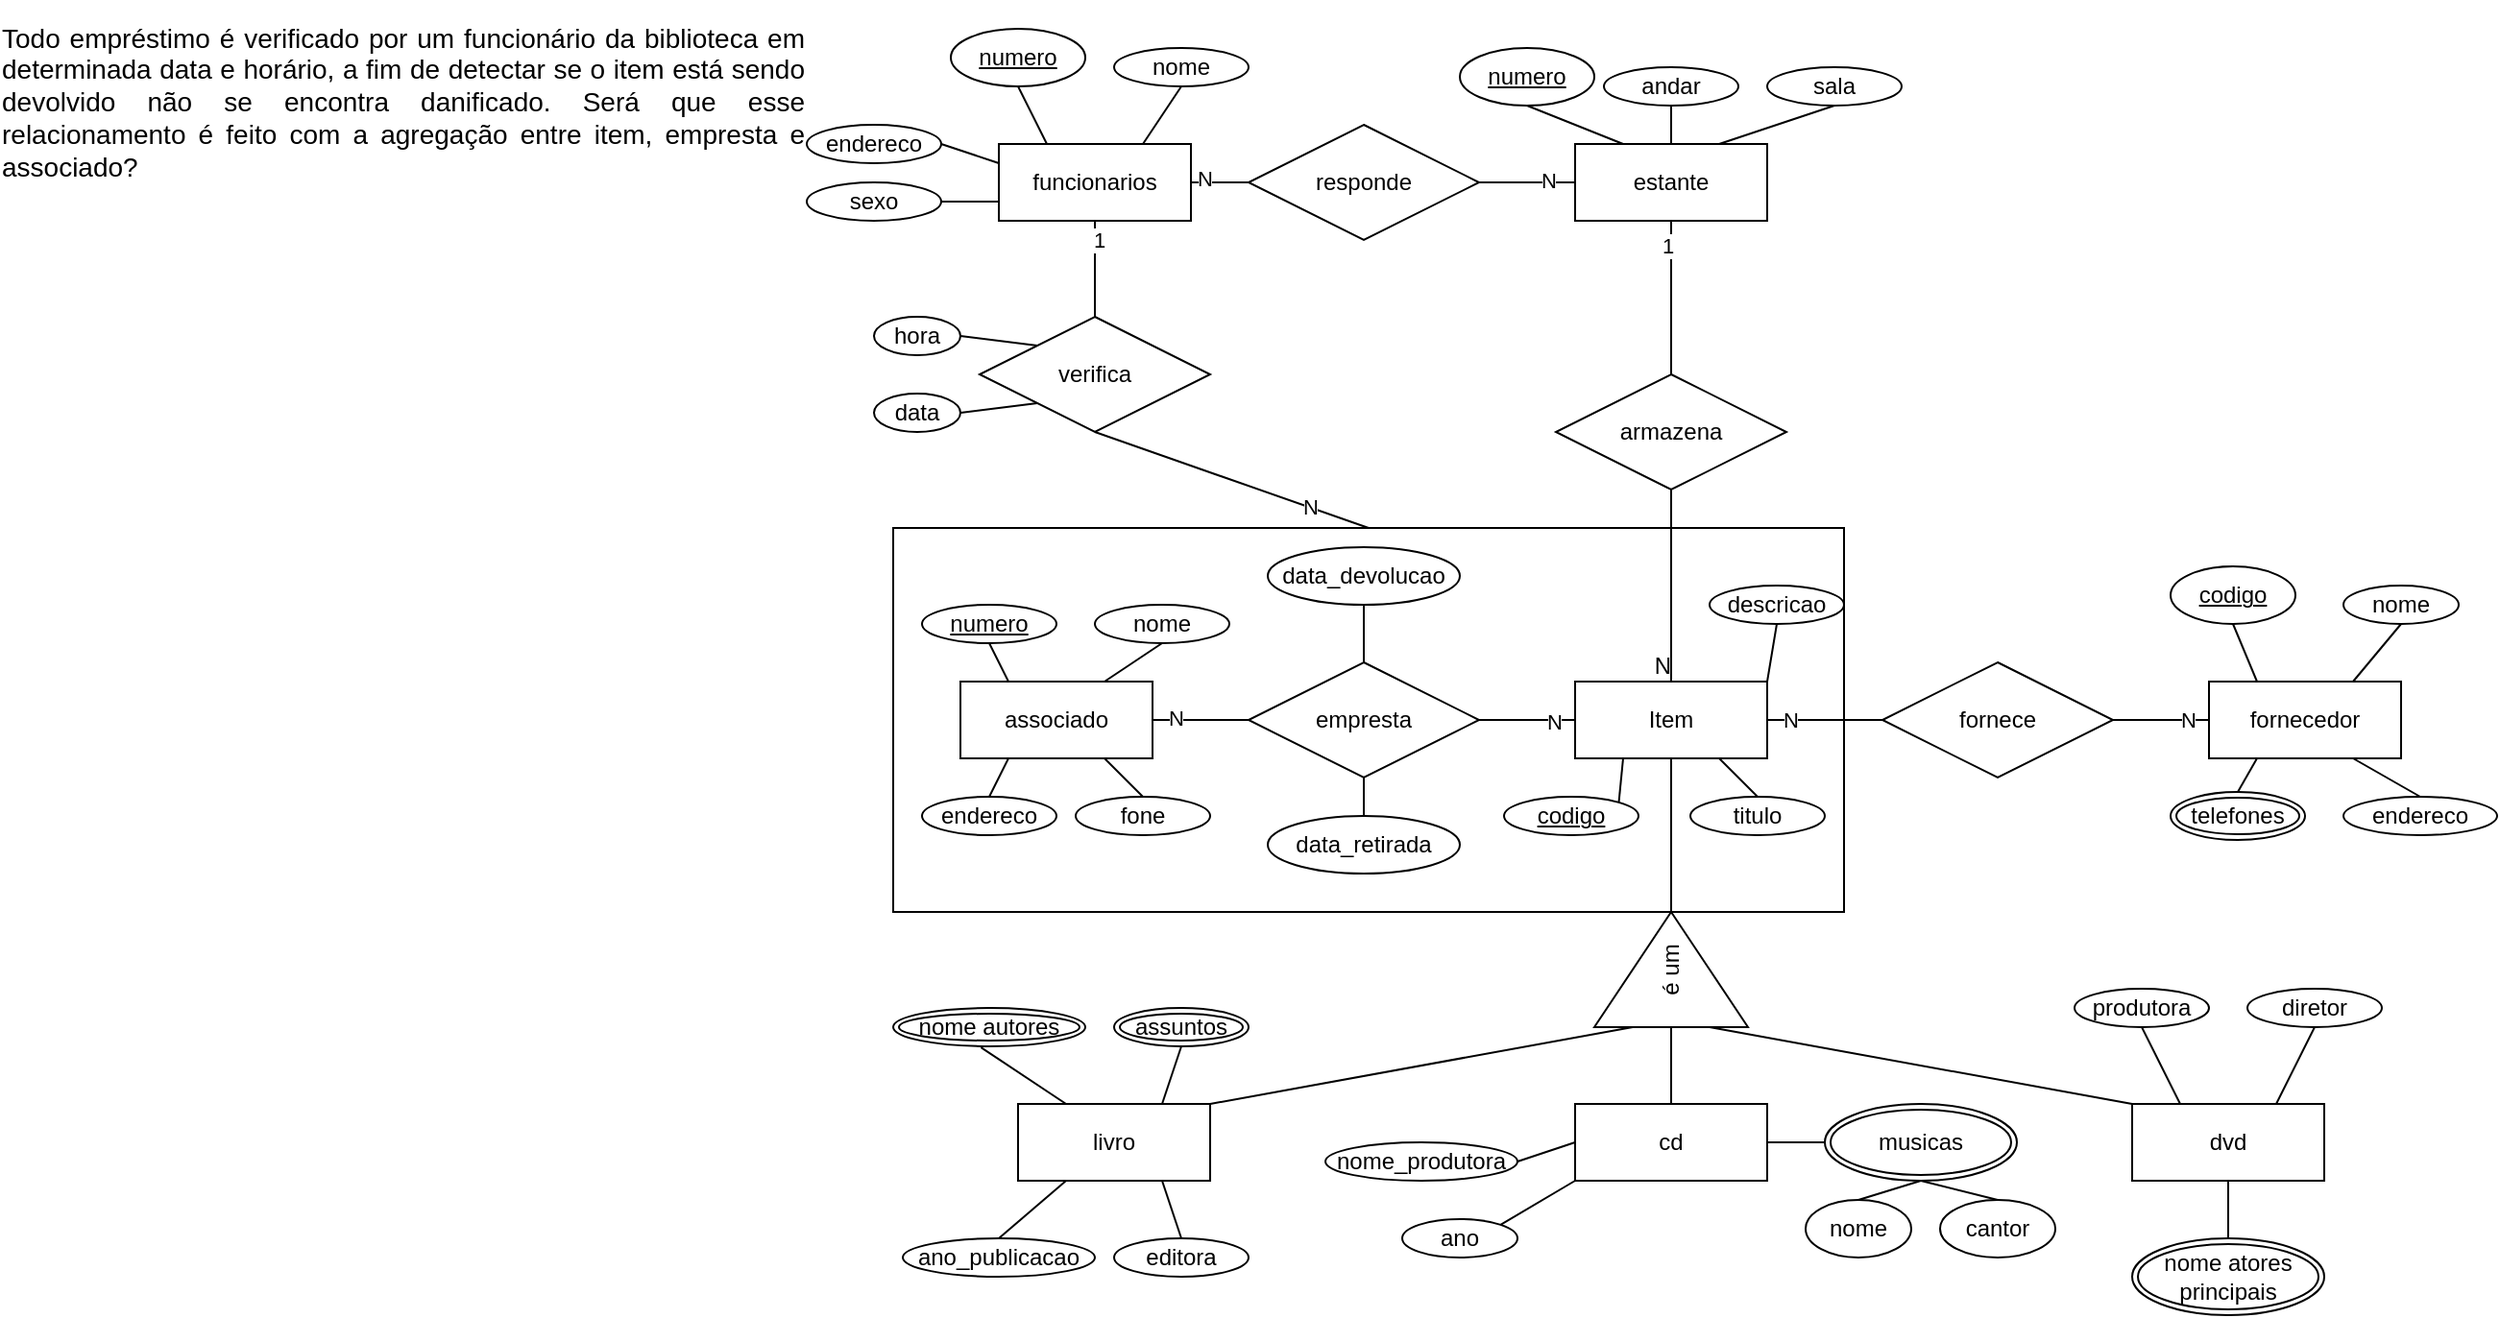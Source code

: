 <mxfile version="17.4.5" type="device"><diagram id="cQAyTQDAfZeIrpOZs2c7" name="Page-1"><mxGraphModel dx="2271" dy="829" grid="1" gridSize="10" guides="1" tooltips="1" connect="1" arrows="1" fold="1" page="1" pageScale="1" pageWidth="850" pageHeight="1100" math="0" shadow="0"><root><mxCell id="0"/><mxCell id="1" parent="0"/><mxCell id="fbns9sJgBSn5Jk-Y1qJz-1" value="" style="rounded=0;whiteSpace=wrap;html=1;" vertex="1" parent="1"><mxGeometry x="-15" y="290" width="495" height="200" as="geometry"/></mxCell><mxCell id="7gH7NOUDw6KRt8-iW7Jw-1" value="&lt;div&gt;Item&lt;/div&gt;" style="whiteSpace=wrap;html=1;align=center;" parent="1" vertex="1"><mxGeometry x="340" y="370" width="100" height="40" as="geometry"/></mxCell><mxCell id="7gH7NOUDw6KRt8-iW7Jw-2" value="é um" style="triangle;whiteSpace=wrap;html=1;rotation=-90;textDirection=ltr;fontSize=12;" parent="1" vertex="1"><mxGeometry x="360" y="480" width="60" height="80" as="geometry"/></mxCell><mxCell id="7gH7NOUDw6KRt8-iW7Jw-3" value="cd" style="whiteSpace=wrap;html=1;align=center;" parent="1" vertex="1"><mxGeometry x="340" y="590" width="100" height="40" as="geometry"/></mxCell><mxCell id="7gH7NOUDw6KRt8-iW7Jw-4" value="livro" style="whiteSpace=wrap;html=1;align=center;" parent="1" vertex="1"><mxGeometry x="50" y="590" width="100" height="40" as="geometry"/></mxCell><mxCell id="7gH7NOUDw6KRt8-iW7Jw-5" value="dvd" style="whiteSpace=wrap;html=1;align=center;" parent="1" vertex="1"><mxGeometry x="630" y="590" width="100" height="40" as="geometry"/></mxCell><mxCell id="7gH7NOUDw6KRt8-iW7Jw-6" value="codigo" style="ellipse;whiteSpace=wrap;html=1;align=center;fontStyle=4;" parent="1" vertex="1"><mxGeometry x="303" y="430" width="70" height="20" as="geometry"/></mxCell><mxCell id="7gH7NOUDw6KRt8-iW7Jw-7" value="titulo" style="ellipse;whiteSpace=wrap;html=1;align=center;" parent="1" vertex="1"><mxGeometry x="400" y="430" width="70" height="20" as="geometry"/></mxCell><mxCell id="7gH7NOUDw6KRt8-iW7Jw-8" value="descricao" style="ellipse;whiteSpace=wrap;html=1;align=center;" parent="1" vertex="1"><mxGeometry x="410" y="320" width="70" height="20" as="geometry"/></mxCell><mxCell id="7gH7NOUDw6KRt8-iW7Jw-9" value="" style="endArrow=none;html=1;rounded=0;exitX=1;exitY=0;exitDx=0;exitDy=0;entryX=0.25;entryY=1;entryDx=0;entryDy=0;" parent="1" source="7gH7NOUDw6KRt8-iW7Jw-6" target="7gH7NOUDw6KRt8-iW7Jw-1" edge="1"><mxGeometry relative="1" as="geometry"><mxPoint x="340" y="570" as="sourcePoint"/><mxPoint x="500" y="570" as="targetPoint"/></mxGeometry></mxCell><mxCell id="7gH7NOUDw6KRt8-iW7Jw-10" value="" style="endArrow=none;html=1;rounded=0;exitX=0.5;exitY=0;exitDx=0;exitDy=0;entryX=0.75;entryY=1;entryDx=0;entryDy=0;" parent="1" source="7gH7NOUDw6KRt8-iW7Jw-7" target="7gH7NOUDw6KRt8-iW7Jw-1" edge="1"><mxGeometry relative="1" as="geometry"><mxPoint x="290" y="350" as="sourcePoint"/><mxPoint x="375" y="380" as="targetPoint"/></mxGeometry></mxCell><mxCell id="7gH7NOUDw6KRt8-iW7Jw-11" value="" style="endArrow=none;html=1;rounded=0;exitX=0.5;exitY=1;exitDx=0;exitDy=0;entryX=1;entryY=0;entryDx=0;entryDy=0;" parent="1" source="7gH7NOUDw6KRt8-iW7Jw-8" target="7gH7NOUDw6KRt8-iW7Jw-1" edge="1"><mxGeometry relative="1" as="geometry"><mxPoint x="300" y="360" as="sourcePoint"/><mxPoint x="385" y="390" as="targetPoint"/></mxGeometry></mxCell><mxCell id="7gH7NOUDw6KRt8-iW7Jw-12" value="" style="endArrow=none;html=1;rounded=0;exitX=0.5;exitY=1;exitDx=0;exitDy=0;entryX=1;entryY=0.5;entryDx=0;entryDy=0;" parent="1" source="7gH7NOUDw6KRt8-iW7Jw-1" target="7gH7NOUDw6KRt8-iW7Jw-2" edge="1"><mxGeometry relative="1" as="geometry"><mxPoint x="340" y="610" as="sourcePoint"/><mxPoint x="500" y="610" as="targetPoint"/></mxGeometry></mxCell><mxCell id="7gH7NOUDw6KRt8-iW7Jw-13" value="" style="endArrow=none;html=1;rounded=0;exitX=1;exitY=0;exitDx=0;exitDy=0;entryX=0;entryY=0.25;entryDx=0;entryDy=0;" parent="1" source="7gH7NOUDw6KRt8-iW7Jw-4" target="7gH7NOUDw6KRt8-iW7Jw-2" edge="1"><mxGeometry relative="1" as="geometry"><mxPoint x="310" y="410" as="sourcePoint"/><mxPoint x="395" y="440" as="targetPoint"/></mxGeometry></mxCell><mxCell id="7gH7NOUDw6KRt8-iW7Jw-14" value="" style="endArrow=none;html=1;rounded=0;exitX=0.5;exitY=0;exitDx=0;exitDy=0;entryX=0;entryY=0.5;entryDx=0;entryDy=0;" parent="1" source="7gH7NOUDw6KRt8-iW7Jw-3" target="7gH7NOUDw6KRt8-iW7Jw-2" edge="1"><mxGeometry relative="1" as="geometry"><mxPoint x="320" y="420" as="sourcePoint"/><mxPoint x="405" y="450" as="targetPoint"/></mxGeometry></mxCell><mxCell id="7gH7NOUDw6KRt8-iW7Jw-15" value="" style="endArrow=none;html=1;rounded=0;exitX=0;exitY=0;exitDx=0;exitDy=0;entryX=0;entryY=0.75;entryDx=0;entryDy=0;" parent="1" source="7gH7NOUDw6KRt8-iW7Jw-5" target="7gH7NOUDw6KRt8-iW7Jw-2" edge="1"><mxGeometry relative="1" as="geometry"><mxPoint x="330" y="430" as="sourcePoint"/><mxPoint x="415" y="460" as="targetPoint"/></mxGeometry></mxCell><mxCell id="7gH7NOUDw6KRt8-iW7Jw-17" value="ano_publicacao" style="ellipse;whiteSpace=wrap;html=1;align=center;" parent="1" vertex="1"><mxGeometry x="-10" y="660" width="100" height="20" as="geometry"/></mxCell><mxCell id="7gH7NOUDw6KRt8-iW7Jw-19" value="editora" style="ellipse;whiteSpace=wrap;html=1;align=center;" parent="1" vertex="1"><mxGeometry x="100" y="660" width="70" height="20" as="geometry"/></mxCell><mxCell id="7gH7NOUDw6KRt8-iW7Jw-20" value="" style="endArrow=none;html=1;rounded=0;exitX=0.457;exitY=1.028;exitDx=0;exitDy=0;entryX=0.25;entryY=0;entryDx=0;entryDy=0;exitPerimeter=0;" parent="1" source="fbns9sJgBSn5Jk-Y1qJz-5" target="7gH7NOUDw6KRt8-iW7Jw-4" edge="1"><mxGeometry relative="1" as="geometry"><mxPoint x="40" y="560" as="sourcePoint"/><mxPoint x="500" y="660" as="targetPoint"/></mxGeometry></mxCell><mxCell id="7gH7NOUDw6KRt8-iW7Jw-21" value="" style="endArrow=none;html=1;rounded=0;exitX=0.75;exitY=0;exitDx=0;exitDy=0;entryX=0.5;entryY=1;entryDx=0;entryDy=0;" parent="1" source="7gH7NOUDw6KRt8-iW7Jw-4" target="fbns9sJgBSn5Jk-Y1qJz-4" edge="1"><mxGeometry relative="1" as="geometry"><mxPoint x="50" y="550" as="sourcePoint"/><mxPoint x="135" y="560" as="targetPoint"/></mxGeometry></mxCell><mxCell id="7gH7NOUDw6KRt8-iW7Jw-22" value="" style="endArrow=none;html=1;rounded=0;exitX=0.25;exitY=1;exitDx=0;exitDy=0;entryX=0.5;entryY=0;entryDx=0;entryDy=0;" parent="1" source="7gH7NOUDw6KRt8-iW7Jw-4" target="7gH7NOUDw6KRt8-iW7Jw-17" edge="1"><mxGeometry relative="1" as="geometry"><mxPoint x="135" y="600" as="sourcePoint"/><mxPoint x="160" y="550" as="targetPoint"/></mxGeometry></mxCell><mxCell id="7gH7NOUDw6KRt8-iW7Jw-23" value="" style="endArrow=none;html=1;rounded=0;exitX=0.75;exitY=1;exitDx=0;exitDy=0;entryX=0.5;entryY=0;entryDx=0;entryDy=0;" parent="1" source="7gH7NOUDw6KRt8-iW7Jw-4" target="7gH7NOUDw6KRt8-iW7Jw-19" edge="1"><mxGeometry relative="1" as="geometry"><mxPoint x="85" y="640" as="sourcePoint"/><mxPoint x="50" y="670" as="targetPoint"/></mxGeometry></mxCell><mxCell id="7gH7NOUDw6KRt8-iW7Jw-24" value="nome_produtora" style="ellipse;whiteSpace=wrap;html=1;align=center;" parent="1" vertex="1"><mxGeometry x="210" y="610" width="100" height="20" as="geometry"/></mxCell><mxCell id="7gH7NOUDw6KRt8-iW7Jw-25" value="ano" style="ellipse;whiteSpace=wrap;html=1;align=center;" parent="1" vertex="1"><mxGeometry x="250" y="650" width="60" height="20" as="geometry"/></mxCell><mxCell id="7gH7NOUDw6KRt8-iW7Jw-26" value="musicas" style="ellipse;shape=doubleEllipse;margin=3;whiteSpace=wrap;html=1;align=center;" parent="1" vertex="1"><mxGeometry x="470" y="590" width="100" height="40" as="geometry"/></mxCell><mxCell id="7gH7NOUDw6KRt8-iW7Jw-27" value="" style="endArrow=none;html=1;rounded=0;exitX=1;exitY=0.5;exitDx=0;exitDy=0;entryX=0;entryY=0.5;entryDx=0;entryDy=0;" parent="1" source="7gH7NOUDw6KRt8-iW7Jw-24" target="7gH7NOUDw6KRt8-iW7Jw-3" edge="1"><mxGeometry relative="1" as="geometry"><mxPoint x="340" y="660" as="sourcePoint"/><mxPoint x="500" y="660" as="targetPoint"/></mxGeometry></mxCell><mxCell id="7gH7NOUDw6KRt8-iW7Jw-28" value="" style="endArrow=none;html=1;rounded=0;exitX=1;exitY=0.5;exitDx=0;exitDy=0;entryX=0;entryY=0.5;entryDx=0;entryDy=0;" parent="1" source="7gH7NOUDw6KRt8-iW7Jw-3" target="7gH7NOUDw6KRt8-iW7Jw-26" edge="1"><mxGeometry relative="1" as="geometry"><mxPoint x="320" y="620" as="sourcePoint"/><mxPoint x="350" y="620" as="targetPoint"/></mxGeometry></mxCell><mxCell id="7gH7NOUDw6KRt8-iW7Jw-29" value="" style="endArrow=none;html=1;rounded=0;exitX=1;exitY=0;exitDx=0;exitDy=0;entryX=0;entryY=1;entryDx=0;entryDy=0;" parent="1" source="7gH7NOUDw6KRt8-iW7Jw-25" target="7gH7NOUDw6KRt8-iW7Jw-3" edge="1"><mxGeometry relative="1" as="geometry"><mxPoint x="330" y="630" as="sourcePoint"/><mxPoint x="360" y="630" as="targetPoint"/></mxGeometry></mxCell><mxCell id="7gH7NOUDw6KRt8-iW7Jw-30" value="produtora" style="ellipse;whiteSpace=wrap;html=1;align=center;" parent="1" vertex="1"><mxGeometry x="600" y="530" width="70" height="20" as="geometry"/></mxCell><mxCell id="7gH7NOUDw6KRt8-iW7Jw-31" value="diretor" style="ellipse;whiteSpace=wrap;html=1;align=center;" parent="1" vertex="1"><mxGeometry x="690" y="530" width="70" height="20" as="geometry"/></mxCell><mxCell id="7gH7NOUDw6KRt8-iW7Jw-33" value="" style="endArrow=none;html=1;rounded=0;exitX=0.5;exitY=1;exitDx=0;exitDy=0;entryX=0.5;entryY=0;entryDx=0;entryDy=0;" parent="1" source="7gH7NOUDw6KRt8-iW7Jw-5" target="fbns9sJgBSn5Jk-Y1qJz-6" edge="1"><mxGeometry relative="1" as="geometry"><mxPoint x="570" y="679.5" as="sourcePoint"/><mxPoint x="725" y="660" as="targetPoint"/></mxGeometry></mxCell><mxCell id="7gH7NOUDw6KRt8-iW7Jw-34" value="" style="endArrow=none;html=1;rounded=0;exitX=0.5;exitY=1;exitDx=0;exitDy=0;entryX=0.25;entryY=0;entryDx=0;entryDy=0;" parent="1" source="7gH7NOUDw6KRt8-iW7Jw-30" target="7gH7NOUDw6KRt8-iW7Jw-5" edge="1"><mxGeometry relative="1" as="geometry"><mxPoint x="650" y="570" as="sourcePoint"/><mxPoint x="680" y="570" as="targetPoint"/></mxGeometry></mxCell><mxCell id="7gH7NOUDw6KRt8-iW7Jw-35" value="" style="endArrow=none;html=1;rounded=0;exitX=0.5;exitY=1;exitDx=0;exitDy=0;entryX=0.75;entryY=0;entryDx=0;entryDy=0;" parent="1" source="7gH7NOUDw6KRt8-iW7Jw-31" target="7gH7NOUDw6KRt8-iW7Jw-5" edge="1"><mxGeometry relative="1" as="geometry"><mxPoint x="630" y="560" as="sourcePoint"/><mxPoint x="665" y="600" as="targetPoint"/></mxGeometry></mxCell><mxCell id="7gH7NOUDw6KRt8-iW7Jw-36" value="nome" style="ellipse;whiteSpace=wrap;html=1;align=center;" parent="1" vertex="1"><mxGeometry x="460" y="640" width="55" height="30" as="geometry"/></mxCell><mxCell id="7gH7NOUDw6KRt8-iW7Jw-37" value="cantor" style="ellipse;whiteSpace=wrap;html=1;align=center;" parent="1" vertex="1"><mxGeometry x="530" y="640" width="60" height="30" as="geometry"/></mxCell><mxCell id="7gH7NOUDw6KRt8-iW7Jw-39" value="" style="endArrow=none;html=1;rounded=0;exitX=0.5;exitY=1;exitDx=0;exitDy=0;entryX=0.5;entryY=0;entryDx=0;entryDy=0;" parent="1" source="7gH7NOUDw6KRt8-iW7Jw-26" target="7gH7NOUDw6KRt8-iW7Jw-36" edge="1"><mxGeometry relative="1" as="geometry"><mxPoint x="420" y="659" as="sourcePoint"/><mxPoint x="450" y="659" as="targetPoint"/></mxGeometry></mxCell><mxCell id="7gH7NOUDw6KRt8-iW7Jw-40" value="" style="endArrow=none;html=1;rounded=0;exitX=0.5;exitY=0;exitDx=0;exitDy=0;entryX=0.5;entryY=1;entryDx=0;entryDy=0;" parent="1" source="7gH7NOUDw6KRt8-iW7Jw-37" target="7gH7NOUDw6KRt8-iW7Jw-26" edge="1"><mxGeometry relative="1" as="geometry"><mxPoint x="460" y="630" as="sourcePoint"/><mxPoint x="600" y="620" as="targetPoint"/></mxGeometry></mxCell><mxCell id="7gH7NOUDw6KRt8-iW7Jw-41" value="fornecedor" style="whiteSpace=wrap;html=1;align=center;" parent="1" vertex="1"><mxGeometry x="670" y="370" width="100" height="40" as="geometry"/></mxCell><mxCell id="7gH7NOUDw6KRt8-iW7Jw-42" value="fornece" style="shape=rhombus;perimeter=rhombusPerimeter;whiteSpace=wrap;html=1;align=center;" parent="1" vertex="1"><mxGeometry x="500" y="360" width="120" height="60" as="geometry"/></mxCell><mxCell id="7gH7NOUDw6KRt8-iW7Jw-45" value="endereco" style="ellipse;whiteSpace=wrap;html=1;align=center;" parent="1" vertex="1"><mxGeometry x="740" y="430" width="80" height="20" as="geometry"/></mxCell><mxCell id="7gH7NOUDw6KRt8-iW7Jw-46" value="nome" style="ellipse;whiteSpace=wrap;html=1;align=center;" parent="1" vertex="1"><mxGeometry x="740" y="320" width="60" height="20" as="geometry"/></mxCell><mxCell id="7gH7NOUDw6KRt8-iW7Jw-47" value="" style="endArrow=none;html=1;rounded=0;entryX=0;entryY=0.5;entryDx=0;entryDy=0;exitX=1;exitY=0.5;exitDx=0;exitDy=0;" parent="1" source="7gH7NOUDw6KRt8-iW7Jw-1" target="7gH7NOUDw6KRt8-iW7Jw-42" edge="1"><mxGeometry relative="1" as="geometry"><mxPoint x="340" y="550" as="sourcePoint"/><mxPoint x="500" y="550" as="targetPoint"/></mxGeometry></mxCell><mxCell id="fbns9sJgBSn5Jk-Y1qJz-15" value="N" style="edgeLabel;html=1;align=center;verticalAlign=middle;resizable=0;points=[];" vertex="1" connectable="0" parent="7gH7NOUDw6KRt8-iW7Jw-47"><mxGeometry x="-0.609" relative="1" as="geometry"><mxPoint as="offset"/></mxGeometry></mxCell><mxCell id="7gH7NOUDw6KRt8-iW7Jw-48" value="" style="endArrow=none;html=1;rounded=0;entryX=0;entryY=0.5;entryDx=0;entryDy=0;exitX=1;exitY=0.5;exitDx=0;exitDy=0;" parent="1" source="7gH7NOUDw6KRt8-iW7Jw-42" target="7gH7NOUDw6KRt8-iW7Jw-41" edge="1"><mxGeometry relative="1" as="geometry"><mxPoint x="630" y="390" as="sourcePoint"/><mxPoint x="520" y="400" as="targetPoint"/></mxGeometry></mxCell><mxCell id="fbns9sJgBSn5Jk-Y1qJz-16" value="N" style="edgeLabel;html=1;align=center;verticalAlign=middle;resizable=0;points=[];" vertex="1" connectable="0" parent="7gH7NOUDw6KRt8-iW7Jw-48"><mxGeometry x="0.545" relative="1" as="geometry"><mxPoint as="offset"/></mxGeometry></mxCell><mxCell id="7gH7NOUDw6KRt8-iW7Jw-49" value="" style="endArrow=none;html=1;rounded=0;entryX=0.5;entryY=1;entryDx=0;entryDy=0;exitX=0.25;exitY=0;exitDx=0;exitDy=0;" parent="1" source="7gH7NOUDw6KRt8-iW7Jw-41" target="fbns9sJgBSn5Jk-Y1qJz-23" edge="1"><mxGeometry relative="1" as="geometry"><mxPoint x="490" y="410" as="sourcePoint"/><mxPoint x="685" y="340" as="targetPoint"/></mxGeometry></mxCell><mxCell id="7gH7NOUDw6KRt8-iW7Jw-50" value="" style="endArrow=none;html=1;rounded=0;entryX=0.5;entryY=1;entryDx=0;entryDy=0;exitX=0.75;exitY=0;exitDx=0;exitDy=0;" parent="1" source="7gH7NOUDw6KRt8-iW7Jw-41" target="7gH7NOUDw6KRt8-iW7Jw-46" edge="1"><mxGeometry relative="1" as="geometry"><mxPoint x="705" y="380" as="sourcePoint"/><mxPoint x="690" y="350" as="targetPoint"/></mxGeometry></mxCell><mxCell id="7gH7NOUDw6KRt8-iW7Jw-51" value="" style="endArrow=none;html=1;rounded=0;entryX=0.25;entryY=1;entryDx=0;entryDy=0;exitX=0.5;exitY=0;exitDx=0;exitDy=0;" parent="1" source="fbns9sJgBSn5Jk-Y1qJz-7" target="7gH7NOUDw6KRt8-iW7Jw-41" edge="1"><mxGeometry relative="1" as="geometry"><mxPoint x="685" y="440" as="sourcePoint"/><mxPoint x="680" y="350" as="targetPoint"/></mxGeometry></mxCell><mxCell id="7gH7NOUDw6KRt8-iW7Jw-52" value="" style="endArrow=none;html=1;rounded=0;entryX=0.5;entryY=0;entryDx=0;entryDy=0;exitX=0.75;exitY=1;exitDx=0;exitDy=0;" parent="1" source="7gH7NOUDw6KRt8-iW7Jw-41" target="7gH7NOUDw6KRt8-iW7Jw-45" edge="1"><mxGeometry relative="1" as="geometry"><mxPoint x="755" y="380" as="sourcePoint"/><mxPoint x="800" y="350" as="targetPoint"/></mxGeometry></mxCell><mxCell id="7gH7NOUDw6KRt8-iW7Jw-53" value="associado" style="whiteSpace=wrap;html=1;align=center;" parent="1" vertex="1"><mxGeometry x="20" y="370" width="100" height="40" as="geometry"/></mxCell><mxCell id="7gH7NOUDw6KRt8-iW7Jw-54" value="empresta" style="shape=rhombus;perimeter=rhombusPerimeter;whiteSpace=wrap;html=1;align=center;" parent="1" vertex="1"><mxGeometry x="170" y="360" width="120" height="60" as="geometry"/></mxCell><mxCell id="7gH7NOUDw6KRt8-iW7Jw-55" value="" style="endArrow=none;html=1;rounded=0;entryX=0;entryY=0.5;entryDx=0;entryDy=0;exitX=1;exitY=0.5;exitDx=0;exitDy=0;" parent="1" source="7gH7NOUDw6KRt8-iW7Jw-53" target="7gH7NOUDw6KRt8-iW7Jw-54" edge="1"><mxGeometry relative="1" as="geometry"><mxPoint x="115" y="430" as="sourcePoint"/><mxPoint x="155" y="430" as="targetPoint"/></mxGeometry></mxCell><mxCell id="fbns9sJgBSn5Jk-Y1qJz-17" value="N" style="edgeLabel;html=1;align=center;verticalAlign=middle;resizable=0;points=[];" vertex="1" connectable="0" parent="7gH7NOUDw6KRt8-iW7Jw-55"><mxGeometry x="-0.531" y="1" relative="1" as="geometry"><mxPoint as="offset"/></mxGeometry></mxCell><mxCell id="7gH7NOUDw6KRt8-iW7Jw-56" value="" style="endArrow=none;html=1;rounded=0;entryX=0;entryY=0.5;entryDx=0;entryDy=0;exitX=1;exitY=0.5;exitDx=0;exitDy=0;" parent="1" source="7gH7NOUDw6KRt8-iW7Jw-54" target="7gH7NOUDw6KRt8-iW7Jw-1" edge="1"><mxGeometry relative="1" as="geometry"><mxPoint x="190" y="440" as="sourcePoint"/><mxPoint x="240" y="440" as="targetPoint"/></mxGeometry></mxCell><mxCell id="fbns9sJgBSn5Jk-Y1qJz-18" value="N" style="edgeLabel;html=1;align=center;verticalAlign=middle;resizable=0;points=[];" vertex="1" connectable="0" parent="7gH7NOUDw6KRt8-iW7Jw-56"><mxGeometry x="0.559" y="-1" relative="1" as="geometry"><mxPoint as="offset"/></mxGeometry></mxCell><mxCell id="7gH7NOUDw6KRt8-iW7Jw-57" value="numero" style="ellipse;whiteSpace=wrap;html=1;align=center;fontStyle=4;" parent="1" vertex="1"><mxGeometry y="330" width="70" height="20" as="geometry"/></mxCell><mxCell id="7gH7NOUDw6KRt8-iW7Jw-58" value="fone" style="ellipse;whiteSpace=wrap;html=1;align=center;" parent="1" vertex="1"><mxGeometry x="80" y="430" width="70" height="20" as="geometry"/></mxCell><mxCell id="7gH7NOUDw6KRt8-iW7Jw-60" value="endereco" style="ellipse;whiteSpace=wrap;html=1;align=center;" parent="1" vertex="1"><mxGeometry y="430" width="70" height="20" as="geometry"/></mxCell><mxCell id="7gH7NOUDw6KRt8-iW7Jw-61" value="nome" style="ellipse;whiteSpace=wrap;html=1;align=center;" parent="1" vertex="1"><mxGeometry x="90" y="330" width="70" height="20" as="geometry"/></mxCell><mxCell id="7gH7NOUDw6KRt8-iW7Jw-62" value="" style="endArrow=none;html=1;rounded=0;exitX=0.5;exitY=1;exitDx=0;exitDy=0;entryX=0.25;entryY=0;entryDx=0;entryDy=0;" parent="1" source="7gH7NOUDw6KRt8-iW7Jw-57" target="7gH7NOUDw6KRt8-iW7Jw-53" edge="1"><mxGeometry relative="1" as="geometry"><mxPoint x="340" y="490" as="sourcePoint"/><mxPoint x="500" y="490" as="targetPoint"/></mxGeometry></mxCell><mxCell id="7gH7NOUDw6KRt8-iW7Jw-63" value="" style="endArrow=none;html=1;rounded=0;exitX=0.5;exitY=1;exitDx=0;exitDy=0;entryX=0.75;entryY=0;entryDx=0;entryDy=0;" parent="1" source="7gH7NOUDw6KRt8-iW7Jw-61" target="7gH7NOUDw6KRt8-iW7Jw-53" edge="1"><mxGeometry relative="1" as="geometry"><mxPoint x="45" y="360" as="sourcePoint"/><mxPoint x="55" y="380" as="targetPoint"/></mxGeometry></mxCell><mxCell id="7gH7NOUDw6KRt8-iW7Jw-64" value="" style="endArrow=none;html=1;rounded=0;exitX=0.5;exitY=0;exitDx=0;exitDy=0;entryX=0.75;entryY=1;entryDx=0;entryDy=0;" parent="1" source="7gH7NOUDw6KRt8-iW7Jw-58" target="7gH7NOUDw6KRt8-iW7Jw-53" edge="1"><mxGeometry relative="1" as="geometry"><mxPoint x="135" y="360" as="sourcePoint"/><mxPoint x="105" y="380" as="targetPoint"/></mxGeometry></mxCell><mxCell id="7gH7NOUDw6KRt8-iW7Jw-65" value="" style="endArrow=none;html=1;rounded=0;exitX=0.5;exitY=0;exitDx=0;exitDy=0;entryX=0.25;entryY=1;entryDx=0;entryDy=0;" parent="1" source="7gH7NOUDw6KRt8-iW7Jw-60" target="7gH7NOUDw6KRt8-iW7Jw-53" edge="1"><mxGeometry relative="1" as="geometry"><mxPoint x="135" y="440" as="sourcePoint"/><mxPoint x="105" y="420" as="targetPoint"/></mxGeometry></mxCell><mxCell id="7gH7NOUDw6KRt8-iW7Jw-67" value="data_retirada" style="ellipse;whiteSpace=wrap;html=1;align=center;" parent="1" vertex="1"><mxGeometry x="180" y="440" width="100" height="30" as="geometry"/></mxCell><mxCell id="7gH7NOUDw6KRt8-iW7Jw-69" value="data_devolucao" style="ellipse;whiteSpace=wrap;html=1;align=center;" parent="1" vertex="1"><mxGeometry x="180" y="300" width="100" height="30" as="geometry"/></mxCell><mxCell id="7gH7NOUDw6KRt8-iW7Jw-70" value="" style="endArrow=none;html=1;rounded=0;exitX=0.5;exitY=0;exitDx=0;exitDy=0;entryX=0.5;entryY=1;entryDx=0;entryDy=0;" parent="1" source="7gH7NOUDw6KRt8-iW7Jw-67" target="7gH7NOUDw6KRt8-iW7Jw-54" edge="1"><mxGeometry relative="1" as="geometry"><mxPoint x="369.749" y="442.929" as="sourcePoint"/><mxPoint x="375" y="420" as="targetPoint"/></mxGeometry></mxCell><mxCell id="7gH7NOUDw6KRt8-iW7Jw-71" value="" style="endArrow=none;html=1;rounded=0;entryX=0.5;entryY=1;entryDx=0;entryDy=0;exitX=0.5;exitY=0;exitDx=0;exitDy=0;" parent="1" source="7gH7NOUDw6KRt8-iW7Jw-54" target="7gH7NOUDw6KRt8-iW7Jw-69" edge="1"><mxGeometry relative="1" as="geometry"><mxPoint x="260" y="350" as="sourcePoint"/><mxPoint x="240" y="430" as="targetPoint"/></mxGeometry></mxCell><mxCell id="7gH7NOUDw6KRt8-iW7Jw-73" value="armazena" style="shape=rhombus;perimeter=rhombusPerimeter;whiteSpace=wrap;html=1;align=center;" parent="1" vertex="1"><mxGeometry x="330" y="210" width="120" height="60" as="geometry"/></mxCell><mxCell id="7gH7NOUDw6KRt8-iW7Jw-74" value="estante" style="whiteSpace=wrap;html=1;align=center;" parent="1" vertex="1"><mxGeometry x="340" y="90" width="100" height="40" as="geometry"/></mxCell><mxCell id="7gH7NOUDw6KRt8-iW7Jw-77" value="numero" style="ellipse;whiteSpace=wrap;html=1;align=center;fontStyle=4;" parent="1" vertex="1"><mxGeometry x="280" y="40" width="70" height="30" as="geometry"/></mxCell><mxCell id="7gH7NOUDw6KRt8-iW7Jw-78" value="andar" style="ellipse;whiteSpace=wrap;html=1;align=center;" parent="1" vertex="1"><mxGeometry x="355" y="50" width="70" height="20" as="geometry"/></mxCell><mxCell id="7gH7NOUDw6KRt8-iW7Jw-79" value="sala" style="ellipse;whiteSpace=wrap;html=1;align=center;" parent="1" vertex="1"><mxGeometry x="440" y="50" width="70" height="20" as="geometry"/></mxCell><mxCell id="7gH7NOUDw6KRt8-iW7Jw-81" value="" style="endArrow=none;html=1;rounded=0;exitX=0.25;exitY=0;exitDx=0;exitDy=0;entryX=0.5;entryY=1;entryDx=0;entryDy=0;" parent="1" source="7gH7NOUDw6KRt8-iW7Jw-74" target="7gH7NOUDw6KRt8-iW7Jw-77" edge="1"><mxGeometry relative="1" as="geometry"><mxPoint x="400" y="210" as="sourcePoint"/><mxPoint x="400" y="140" as="targetPoint"/></mxGeometry></mxCell><mxCell id="7gH7NOUDw6KRt8-iW7Jw-82" value="" style="endArrow=none;html=1;rounded=0;exitX=0.5;exitY=0;exitDx=0;exitDy=0;entryX=0.5;entryY=1;entryDx=0;entryDy=0;" parent="1" source="7gH7NOUDw6KRt8-iW7Jw-74" target="7gH7NOUDw6KRt8-iW7Jw-78" edge="1"><mxGeometry relative="1" as="geometry"><mxPoint x="375" y="100" as="sourcePoint"/><mxPoint x="325" y="80" as="targetPoint"/></mxGeometry></mxCell><mxCell id="7gH7NOUDw6KRt8-iW7Jw-83" value="" style="endArrow=none;html=1;rounded=0;exitX=0.75;exitY=0;exitDx=0;exitDy=0;entryX=0.5;entryY=1;entryDx=0;entryDy=0;" parent="1" source="7gH7NOUDw6KRt8-iW7Jw-74" target="7gH7NOUDw6KRt8-iW7Jw-79" edge="1"><mxGeometry relative="1" as="geometry"><mxPoint x="385" y="110" as="sourcePoint"/><mxPoint x="335" y="90" as="targetPoint"/></mxGeometry></mxCell><mxCell id="7gH7NOUDw6KRt8-iW7Jw-84" value="" style="endArrow=none;html=1;rounded=0;exitX=0.5;exitY=1;exitDx=0;exitDy=0;entryX=0.5;entryY=0;entryDx=0;entryDy=0;" parent="1" source="7gH7NOUDw6KRt8-iW7Jw-73" target="7gH7NOUDw6KRt8-iW7Jw-1" edge="1"><mxGeometry relative="1" as="geometry"><mxPoint x="340" y="360" as="sourcePoint"/><mxPoint x="500" y="360" as="targetPoint"/></mxGeometry></mxCell><mxCell id="7gH7NOUDw6KRt8-iW7Jw-85" value="N" style="resizable=0;html=1;align=right;verticalAlign=bottom;" parent="7gH7NOUDw6KRt8-iW7Jw-84" connectable="0" vertex="1"><mxGeometry x="1" relative="1" as="geometry"/></mxCell><mxCell id="7gH7NOUDw6KRt8-iW7Jw-86" value="" style="endArrow=none;html=1;rounded=0;entryX=0.5;entryY=1;entryDx=0;entryDy=0;exitX=0.5;exitY=0;exitDx=0;exitDy=0;" parent="1" source="7gH7NOUDw6KRt8-iW7Jw-73" target="7gH7NOUDw6KRt8-iW7Jw-74" edge="1"><mxGeometry relative="1" as="geometry"><mxPoint x="390" y="200" as="sourcePoint"/><mxPoint x="500" y="310" as="targetPoint"/></mxGeometry></mxCell><mxCell id="7gH7NOUDw6KRt8-iW7Jw-88" value="1" style="edgeLabel;html=1;align=center;verticalAlign=middle;resizable=0;points=[];" parent="7gH7NOUDw6KRt8-iW7Jw-86" vertex="1" connectable="0"><mxGeometry x="0.686" y="2" relative="1" as="geometry"><mxPoint as="offset"/></mxGeometry></mxCell><mxCell id="7gH7NOUDw6KRt8-iW7Jw-89" value="funcionarios" style="whiteSpace=wrap;html=1;align=center;" parent="1" vertex="1"><mxGeometry x="40" y="90" width="100" height="40" as="geometry"/></mxCell><mxCell id="7gH7NOUDw6KRt8-iW7Jw-90" value="responde" style="shape=rhombus;perimeter=rhombusPerimeter;whiteSpace=wrap;html=1;align=center;" parent="1" vertex="1"><mxGeometry x="170" y="80" width="120" height="60" as="geometry"/></mxCell><mxCell id="7gH7NOUDw6KRt8-iW7Jw-92" value="nome" style="ellipse;whiteSpace=wrap;html=1;align=center;" parent="1" vertex="1"><mxGeometry x="100" y="40" width="70" height="20" as="geometry"/></mxCell><mxCell id="7gH7NOUDw6KRt8-iW7Jw-93" value="endereco" style="ellipse;whiteSpace=wrap;html=1;align=center;" parent="1" vertex="1"><mxGeometry x="-60" y="80" width="70" height="20" as="geometry"/></mxCell><mxCell id="7gH7NOUDw6KRt8-iW7Jw-94" value="sexo" style="ellipse;whiteSpace=wrap;html=1;align=center;" parent="1" vertex="1"><mxGeometry x="-60" y="110" width="70" height="20" as="geometry"/></mxCell><mxCell id="7gH7NOUDw6KRt8-iW7Jw-95" value="" style="endArrow=none;html=1;rounded=0;exitX=0.5;exitY=1;exitDx=0;exitDy=0;entryX=0.25;entryY=0;entryDx=0;entryDy=0;" parent="1" source="fbns9sJgBSn5Jk-Y1qJz-27" target="7gH7NOUDw6KRt8-iW7Jw-89" edge="1"><mxGeometry relative="1" as="geometry"><mxPoint x="39.47" y="60.66" as="sourcePoint"/><mxPoint x="500" y="250" as="targetPoint"/></mxGeometry></mxCell><mxCell id="7gH7NOUDw6KRt8-iW7Jw-96" value="" style="endArrow=none;html=1;rounded=0;exitX=0.5;exitY=1;exitDx=0;exitDy=0;entryX=0.75;entryY=0;entryDx=0;entryDy=0;" parent="1" source="7gH7NOUDw6KRt8-iW7Jw-92" target="7gH7NOUDw6KRt8-iW7Jw-89" edge="1"><mxGeometry relative="1" as="geometry"><mxPoint x="44.47" y="70.66" as="sourcePoint"/><mxPoint x="75" y="100" as="targetPoint"/></mxGeometry></mxCell><mxCell id="7gH7NOUDw6KRt8-iW7Jw-97" value="" style="endArrow=none;html=1;rounded=0;exitX=0;exitY=0.25;exitDx=0;exitDy=0;entryX=1;entryY=0.5;entryDx=0;entryDy=0;" parent="1" source="7gH7NOUDw6KRt8-iW7Jw-89" target="7gH7NOUDw6KRt8-iW7Jw-93" edge="1"><mxGeometry relative="1" as="geometry"><mxPoint x="54.47" y="80.66" as="sourcePoint"/><mxPoint x="85" y="110" as="targetPoint"/></mxGeometry></mxCell><mxCell id="7gH7NOUDw6KRt8-iW7Jw-98" value="" style="endArrow=none;html=1;rounded=0;exitX=0;exitY=0.75;exitDx=0;exitDy=0;entryX=1;entryY=0.5;entryDx=0;entryDy=0;" parent="1" source="7gH7NOUDw6KRt8-iW7Jw-89" target="7gH7NOUDw6KRt8-iW7Jw-94" edge="1"><mxGeometry relative="1" as="geometry"><mxPoint x="64.47" y="90.66" as="sourcePoint"/><mxPoint x="95" y="120" as="targetPoint"/></mxGeometry></mxCell><mxCell id="7gH7NOUDw6KRt8-iW7Jw-99" value="" style="endArrow=none;html=1;rounded=0;entryX=0;entryY=0.5;entryDx=0;entryDy=0;exitX=1;exitY=0.5;exitDx=0;exitDy=0;" parent="1" source="7gH7NOUDw6KRt8-iW7Jw-90" target="7gH7NOUDw6KRt8-iW7Jw-74" edge="1"><mxGeometry relative="1" as="geometry"><mxPoint x="340" y="250" as="sourcePoint"/><mxPoint x="500" y="250" as="targetPoint"/></mxGeometry></mxCell><mxCell id="fbns9sJgBSn5Jk-Y1qJz-21" value="N" style="edgeLabel;html=1;align=center;verticalAlign=middle;resizable=0;points=[];" vertex="1" connectable="0" parent="7gH7NOUDw6KRt8-iW7Jw-99"><mxGeometry x="0.448" y="1" relative="1" as="geometry"><mxPoint as="offset"/></mxGeometry></mxCell><mxCell id="7gH7NOUDw6KRt8-iW7Jw-100" value="" style="endArrow=none;html=1;rounded=0;entryX=0;entryY=0.5;entryDx=0;entryDy=0;exitX=1;exitY=0.5;exitDx=0;exitDy=0;" parent="1" source="7gH7NOUDw6KRt8-iW7Jw-89" target="7gH7NOUDw6KRt8-iW7Jw-90" edge="1"><mxGeometry relative="1" as="geometry"><mxPoint x="300" y="120" as="sourcePoint"/><mxPoint x="350" y="120" as="targetPoint"/></mxGeometry></mxCell><mxCell id="fbns9sJgBSn5Jk-Y1qJz-22" value="N" style="edgeLabel;html=1;align=center;verticalAlign=middle;resizable=0;points=[];" vertex="1" connectable="0" parent="7gH7NOUDw6KRt8-iW7Jw-100"><mxGeometry x="-0.569" y="2" relative="1" as="geometry"><mxPoint as="offset"/></mxGeometry></mxCell><mxCell id="7gH7NOUDw6KRt8-iW7Jw-101" value="&lt;div align=&quot;justify&quot;&gt;&lt;font style=&quot;font-size: 14px&quot;&gt;Todo empréstimo é verificado por um funcionário da biblioteca em determinada data e horário, a fim de detectar se o item está sendo devolvido não se encontra danificado. Será que esse relacionamento é feito com a agregação entre item, empresta e associado?&lt;/font&gt;&lt;br&gt;&lt;/div&gt;" style="text;html=1;strokeColor=none;fillColor=none;align=center;verticalAlign=middle;whiteSpace=wrap;rounded=0;" parent="1" vertex="1"><mxGeometry x="-480" y="15" width="420" height="105" as="geometry"/></mxCell><mxCell id="fbns9sJgBSn5Jk-Y1qJz-4" value="assuntos" style="ellipse;shape=doubleEllipse;margin=3;whiteSpace=wrap;html=1;align=center;" vertex="1" parent="1"><mxGeometry x="100" y="540" width="70" height="20" as="geometry"/></mxCell><mxCell id="fbns9sJgBSn5Jk-Y1qJz-5" value="nome autores" style="ellipse;shape=doubleEllipse;margin=3;whiteSpace=wrap;html=1;align=center;" vertex="1" parent="1"><mxGeometry x="-15" y="540" width="100" height="20" as="geometry"/></mxCell><mxCell id="fbns9sJgBSn5Jk-Y1qJz-6" value="nome atores principais" style="ellipse;shape=doubleEllipse;margin=3;whiteSpace=wrap;html=1;align=center;" vertex="1" parent="1"><mxGeometry x="630" y="660" width="100" height="40" as="geometry"/></mxCell><mxCell id="fbns9sJgBSn5Jk-Y1qJz-7" value="telefones" style="ellipse;shape=doubleEllipse;margin=3;whiteSpace=wrap;html=1;align=center;" vertex="1" parent="1"><mxGeometry x="650" y="427.5" width="70" height="25" as="geometry"/></mxCell><mxCell id="fbns9sJgBSn5Jk-Y1qJz-8" value="verifica" style="shape=rhombus;perimeter=rhombusPerimeter;whiteSpace=wrap;html=1;align=center;" vertex="1" parent="1"><mxGeometry x="30" y="180" width="120" height="60" as="geometry"/></mxCell><mxCell id="fbns9sJgBSn5Jk-Y1qJz-9" value="" style="endArrow=none;html=1;rounded=0;exitX=0.5;exitY=1;exitDx=0;exitDy=0;entryX=0.5;entryY=0;entryDx=0;entryDy=0;" edge="1" parent="1" source="7gH7NOUDw6KRt8-iW7Jw-89" target="fbns9sJgBSn5Jk-Y1qJz-8"><mxGeometry relative="1" as="geometry"><mxPoint x="-60" y="210" as="sourcePoint"/><mxPoint x="100" y="210" as="targetPoint"/></mxGeometry></mxCell><mxCell id="fbns9sJgBSn5Jk-Y1qJz-20" value="1" style="edgeLabel;html=1;align=center;verticalAlign=middle;resizable=0;points=[];" vertex="1" connectable="0" parent="fbns9sJgBSn5Jk-Y1qJz-9"><mxGeometry x="-0.61" y="2" relative="1" as="geometry"><mxPoint as="offset"/></mxGeometry></mxCell><mxCell id="fbns9sJgBSn5Jk-Y1qJz-10" value="" style="endArrow=none;html=1;rounded=0;entryX=0.5;entryY=0;entryDx=0;entryDy=0;exitX=0.5;exitY=1;exitDx=0;exitDy=0;" edge="1" parent="1" source="fbns9sJgBSn5Jk-Y1qJz-8" target="fbns9sJgBSn5Jk-Y1qJz-1"><mxGeometry relative="1" as="geometry"><mxPoint x="-60" y="210" as="sourcePoint"/><mxPoint x="100" y="210" as="targetPoint"/></mxGeometry></mxCell><mxCell id="fbns9sJgBSn5Jk-Y1qJz-19" value="N" style="edgeLabel;html=1;align=center;verticalAlign=middle;resizable=0;points=[];" vertex="1" connectable="0" parent="fbns9sJgBSn5Jk-Y1qJz-10"><mxGeometry x="0.563" relative="1" as="geometry"><mxPoint as="offset"/></mxGeometry></mxCell><mxCell id="fbns9sJgBSn5Jk-Y1qJz-11" value="hora" style="ellipse;whiteSpace=wrap;html=1;align=center;" vertex="1" parent="1"><mxGeometry x="-25" y="180" width="45" height="20" as="geometry"/></mxCell><mxCell id="fbns9sJgBSn5Jk-Y1qJz-12" value="data" style="ellipse;whiteSpace=wrap;html=1;align=center;" vertex="1" parent="1"><mxGeometry x="-25" y="220" width="45" height="20" as="geometry"/></mxCell><mxCell id="fbns9sJgBSn5Jk-Y1qJz-13" value="" style="endArrow=none;html=1;rounded=0;exitX=1;exitY=0.5;exitDx=0;exitDy=0;entryX=0;entryY=0;entryDx=0;entryDy=0;" edge="1" parent="1" source="fbns9sJgBSn5Jk-Y1qJz-11" target="fbns9sJgBSn5Jk-Y1qJz-8"><mxGeometry relative="1" as="geometry"><mxPoint x="100" y="140" as="sourcePoint"/><mxPoint x="100" y="190" as="targetPoint"/></mxGeometry></mxCell><mxCell id="fbns9sJgBSn5Jk-Y1qJz-14" value="" style="endArrow=none;html=1;rounded=0;exitX=1;exitY=0.5;exitDx=0;exitDy=0;entryX=0;entryY=1;entryDx=0;entryDy=0;" edge="1" parent="1" source="fbns9sJgBSn5Jk-Y1qJz-12" target="fbns9sJgBSn5Jk-Y1qJz-8"><mxGeometry relative="1" as="geometry"><mxPoint x="30" y="200" as="sourcePoint"/><mxPoint x="70" y="205" as="targetPoint"/></mxGeometry></mxCell><mxCell id="fbns9sJgBSn5Jk-Y1qJz-23" value="&lt;div&gt;codigo&lt;/div&gt;" style="ellipse;whiteSpace=wrap;html=1;align=center;fontStyle=4;" vertex="1" parent="1"><mxGeometry x="650" y="310" width="65" height="30" as="geometry"/></mxCell><mxCell id="fbns9sJgBSn5Jk-Y1qJz-27" value="numero" style="ellipse;whiteSpace=wrap;html=1;align=center;fontStyle=4;" vertex="1" parent="1"><mxGeometry x="15" y="30" width="70" height="30" as="geometry"/></mxCell></root></mxGraphModel></diagram></mxfile>